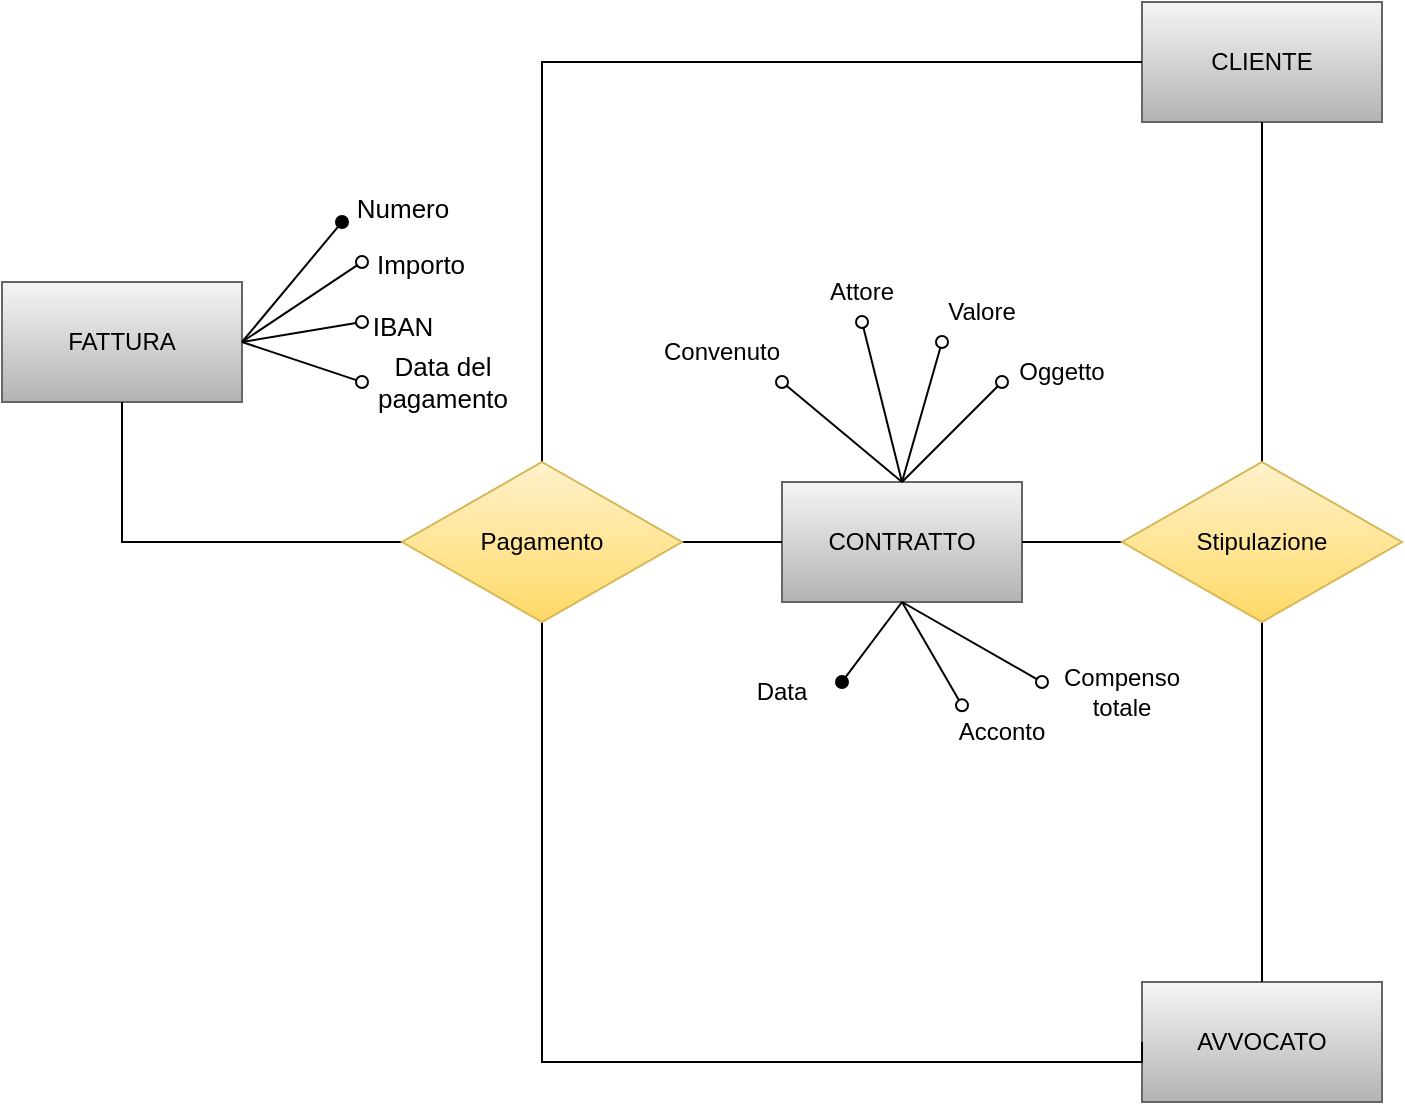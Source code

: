 <mxfile version="15.7.3" type="device"><diagram id="7JpReZ3DSU7yx0W67Wtk" name="Pagina-1"><mxGraphModel dx="788" dy="522" grid="1" gridSize="10" guides="1" tooltips="1" connect="1" arrows="1" fold="1" page="1" pageScale="1" pageWidth="827" pageHeight="1169" math="0" shadow="0"><root><mxCell id="0"/><mxCell id="1" parent="0"/><mxCell id="-7ZVjpfngnRFh_K5jQcc-1" value="CLIENTE" style="rounded=0;whiteSpace=wrap;html=1;fillColor=#f5f5f5;strokeColor=#666666;gradientColor=#b3b3b3;" vertex="1" parent="1"><mxGeometry x="610" y="330" width="120" height="60" as="geometry"/></mxCell><mxCell id="-7ZVjpfngnRFh_K5jQcc-2" value="CONTRATTO" style="rounded=0;whiteSpace=wrap;html=1;fillColor=#f5f5f5;gradientColor=#b3b3b3;strokeColor=#666666;" vertex="1" parent="1"><mxGeometry x="430" y="570" width="120" height="60" as="geometry"/></mxCell><mxCell id="-7ZVjpfngnRFh_K5jQcc-3" value="AVVOCATO" style="rounded=0;whiteSpace=wrap;html=1;fillColor=#f5f5f5;gradientColor=#b3b3b3;strokeColor=#666666;" vertex="1" parent="1"><mxGeometry x="610" y="820" width="120" height="60" as="geometry"/></mxCell><mxCell id="-7ZVjpfngnRFh_K5jQcc-4" value="FATTURA" style="rounded=0;whiteSpace=wrap;html=1;fillColor=#f5f5f5;gradientColor=#b3b3b3;strokeColor=#666666;" vertex="1" parent="1"><mxGeometry x="40" y="470" width="120" height="60" as="geometry"/></mxCell><mxCell id="-7ZVjpfngnRFh_K5jQcc-5" value="" style="edgeStyle=orthogonalEdgeStyle;rounded=0;orthogonalLoop=1;jettySize=auto;html=1;startArrow=none;startFill=0;endArrow=none;endFill=0;" edge="1" parent="1" source="-7ZVjpfngnRFh_K5jQcc-8" target="-7ZVjpfngnRFh_K5jQcc-3"><mxGeometry relative="1" as="geometry"/></mxCell><mxCell id="-7ZVjpfngnRFh_K5jQcc-6" value="" style="edgeStyle=orthogonalEdgeStyle;rounded=0;orthogonalLoop=1;jettySize=auto;html=1;startArrow=none;startFill=0;endArrow=none;endFill=0;" edge="1" parent="1" source="-7ZVjpfngnRFh_K5jQcc-8" target="-7ZVjpfngnRFh_K5jQcc-1"><mxGeometry relative="1" as="geometry"/></mxCell><mxCell id="-7ZVjpfngnRFh_K5jQcc-7" value="" style="edgeStyle=orthogonalEdgeStyle;rounded=0;orthogonalLoop=1;jettySize=auto;html=1;startArrow=none;startFill=0;endArrow=none;endFill=0;" edge="1" parent="1" source="-7ZVjpfngnRFh_K5jQcc-8" target="-7ZVjpfngnRFh_K5jQcc-2"><mxGeometry relative="1" as="geometry"/></mxCell><mxCell id="-7ZVjpfngnRFh_K5jQcc-8" value="Stipulazione" style="rhombus;whiteSpace=wrap;html=1;fillColor=#fff2cc;gradientColor=#ffd966;strokeColor=#d6b656;" vertex="1" parent="1"><mxGeometry x="600" y="560" width="140" height="80" as="geometry"/></mxCell><mxCell id="-7ZVjpfngnRFh_K5jQcc-9" value="" style="edgeStyle=orthogonalEdgeStyle;rounded=0;orthogonalLoop=1;jettySize=auto;html=1;startArrow=none;startFill=0;endArrow=none;endFill=0;" edge="1" parent="1" source="-7ZVjpfngnRFh_K5jQcc-13" target="-7ZVjpfngnRFh_K5jQcc-2"><mxGeometry relative="1" as="geometry"><Array as="points"><mxPoint x="390" y="600"/><mxPoint x="390" y="600"/></Array></mxGeometry></mxCell><mxCell id="-7ZVjpfngnRFh_K5jQcc-10" value="" style="edgeStyle=orthogonalEdgeStyle;rounded=0;orthogonalLoop=1;jettySize=auto;html=1;startArrow=none;startFill=0;endArrow=none;endFill=0;" edge="1" parent="1" source="-7ZVjpfngnRFh_K5jQcc-13" target="-7ZVjpfngnRFh_K5jQcc-4"><mxGeometry relative="1" as="geometry"/></mxCell><mxCell id="-7ZVjpfngnRFh_K5jQcc-11" value="" style="edgeStyle=orthogonalEdgeStyle;rounded=0;orthogonalLoop=1;jettySize=auto;html=1;startArrow=none;startFill=0;endArrow=none;endFill=0;entryX=0;entryY=0.5;entryDx=0;entryDy=0;" edge="1" parent="1" source="-7ZVjpfngnRFh_K5jQcc-13" target="-7ZVjpfngnRFh_K5jQcc-1"><mxGeometry relative="1" as="geometry"><mxPoint x="640" y="660" as="targetPoint"/><Array as="points"><mxPoint x="310" y="360"/></Array></mxGeometry></mxCell><mxCell id="-7ZVjpfngnRFh_K5jQcc-12" style="edgeStyle=orthogonalEdgeStyle;rounded=0;orthogonalLoop=1;jettySize=auto;html=1;startArrow=none;startFill=0;endArrow=none;endFill=0;entryX=0;entryY=0.5;entryDx=0;entryDy=0;" edge="1" parent="1" source="-7ZVjpfngnRFh_K5jQcc-13" target="-7ZVjpfngnRFh_K5jQcc-3"><mxGeometry relative="1" as="geometry"><mxPoint x="280" y="500" as="targetPoint"/><Array as="points"><mxPoint x="310" y="860"/><mxPoint x="610" y="860"/></Array></mxGeometry></mxCell><mxCell id="-7ZVjpfngnRFh_K5jQcc-13" value="Pagamento" style="rhombus;whiteSpace=wrap;html=1;fillColor=#fff2cc;gradientColor=#ffd966;strokeColor=#d6b656;" vertex="1" parent="1"><mxGeometry x="240" y="560" width="140" height="80" as="geometry"/></mxCell><mxCell id="-7ZVjpfngnRFh_K5jQcc-14" value="" style="endArrow=oval;html=1;rounded=0;endFill=1;exitX=1;exitY=0.5;exitDx=0;exitDy=0;" edge="1" parent="1"><mxGeometry width="50" height="50" relative="1" as="geometry"><mxPoint x="160" y="500" as="sourcePoint"/><mxPoint x="210" y="440" as="targetPoint"/></mxGeometry></mxCell><mxCell id="-7ZVjpfngnRFh_K5jQcc-15" value="&lt;font style=&quot;font-size: 13px&quot;&gt;Numero&lt;br&gt;&lt;/font&gt;" style="edgeLabel;html=1;align=center;verticalAlign=middle;resizable=0;points=[];" vertex="1" connectable="0" parent="-7ZVjpfngnRFh_K5jQcc-14"><mxGeometry x="0.58" y="2" relative="1" as="geometry"><mxPoint x="42" y="-19" as="offset"/></mxGeometry></mxCell><mxCell id="-7ZVjpfngnRFh_K5jQcc-16" value="" style="endArrow=oval;html=1;rounded=0;fontSize=13;endFill=0;" edge="1" parent="1"><mxGeometry width="50" height="50" relative="1" as="geometry"><mxPoint x="160" y="500" as="sourcePoint"/><mxPoint x="220" y="490" as="targetPoint"/></mxGeometry></mxCell><mxCell id="-7ZVjpfngnRFh_K5jQcc-17" value="IBAN" style="edgeLabel;html=1;align=center;verticalAlign=middle;resizable=0;points=[];fontSize=13;" vertex="1" connectable="0" parent="-7ZVjpfngnRFh_K5jQcc-16"><mxGeometry x="0.346" y="2" relative="1" as="geometry"><mxPoint x="40" as="offset"/></mxGeometry></mxCell><mxCell id="-7ZVjpfngnRFh_K5jQcc-18" value="" style="endArrow=oval;html=1;rounded=0;fontSize=13;endFill=0;" edge="1" parent="1"><mxGeometry width="50" height="50" relative="1" as="geometry"><mxPoint x="160" y="500" as="sourcePoint"/><mxPoint x="220" y="520" as="targetPoint"/></mxGeometry></mxCell><mxCell id="-7ZVjpfngnRFh_K5jQcc-19" value="Data del&lt;br&gt;pagamento" style="edgeLabel;html=1;align=center;verticalAlign=middle;resizable=0;points=[];fontSize=13;" vertex="1" connectable="0" parent="-7ZVjpfngnRFh_K5jQcc-18"><mxGeometry x="0.346" y="2" relative="1" as="geometry"><mxPoint x="59" y="8" as="offset"/></mxGeometry></mxCell><mxCell id="-7ZVjpfngnRFh_K5jQcc-20" value="" style="endArrow=oval;html=1;rounded=0;fontSize=13;endFill=0;" edge="1" parent="1"><mxGeometry width="50" height="50" relative="1" as="geometry"><mxPoint x="160" y="500" as="sourcePoint"/><mxPoint x="220" y="460" as="targetPoint"/></mxGeometry></mxCell><mxCell id="-7ZVjpfngnRFh_K5jQcc-21" value="Importo" style="edgeLabel;html=1;align=center;verticalAlign=middle;resizable=0;points=[];fontSize=13;" vertex="1" connectable="0" parent="-7ZVjpfngnRFh_K5jQcc-20"><mxGeometry x="0.346" y="2" relative="1" as="geometry"><mxPoint x="50" y="-11" as="offset"/></mxGeometry></mxCell><mxCell id="-7ZVjpfngnRFh_K5jQcc-38" value="" style="endArrow=oval;html=1;rounded=0;endFill=0;" edge="1" parent="1"><mxGeometry width="50" height="50" relative="1" as="geometry"><mxPoint x="490" y="570" as="sourcePoint"/><mxPoint x="540" y="520" as="targetPoint"/></mxGeometry></mxCell><mxCell id="-7ZVjpfngnRFh_K5jQcc-39" value="Oggetto" style="text;html=1;strokeColor=none;fillColor=none;align=center;verticalAlign=middle;whiteSpace=wrap;rounded=0;" vertex="1" parent="1"><mxGeometry x="540" y="500" width="60" height="30" as="geometry"/></mxCell><mxCell id="-7ZVjpfngnRFh_K5jQcc-40" value="" style="endArrow=oval;html=1;rounded=0;endFill=0;exitX=0.5;exitY=0;exitDx=0;exitDy=0;" edge="1" parent="1" source="-7ZVjpfngnRFh_K5jQcc-2"><mxGeometry width="50" height="50" relative="1" as="geometry"><mxPoint x="510" y="230" as="sourcePoint"/><mxPoint x="510" y="500" as="targetPoint"/></mxGeometry></mxCell><mxCell id="-7ZVjpfngnRFh_K5jQcc-41" value="Valore" style="text;html=1;strokeColor=none;fillColor=none;align=center;verticalAlign=middle;whiteSpace=wrap;rounded=0;" vertex="1" parent="1"><mxGeometry x="500" y="470" width="60" height="30" as="geometry"/></mxCell><mxCell id="-7ZVjpfngnRFh_K5jQcc-42" value="" style="endArrow=oval;html=1;rounded=0;endFill=0;exitX=0.5;exitY=0;exitDx=0;exitDy=0;" edge="1" parent="1" source="-7ZVjpfngnRFh_K5jQcc-2"><mxGeometry width="50" height="50" relative="1" as="geometry"><mxPoint x="510" y="230" as="sourcePoint"/><mxPoint x="470" y="490" as="targetPoint"/></mxGeometry></mxCell><mxCell id="-7ZVjpfngnRFh_K5jQcc-43" value="Attore" style="text;html=1;strokeColor=none;fillColor=none;align=center;verticalAlign=middle;whiteSpace=wrap;rounded=0;" vertex="1" parent="1"><mxGeometry x="440" y="460" width="60" height="30" as="geometry"/></mxCell><mxCell id="-7ZVjpfngnRFh_K5jQcc-44" value="" style="endArrow=oval;html=1;rounded=0;endFill=0;exitX=0.5;exitY=0;exitDx=0;exitDy=0;" edge="1" parent="1" source="-7ZVjpfngnRFh_K5jQcc-2"><mxGeometry width="50" height="50" relative="1" as="geometry"><mxPoint x="510" y="230" as="sourcePoint"/><mxPoint x="430" y="520" as="targetPoint"/></mxGeometry></mxCell><mxCell id="-7ZVjpfngnRFh_K5jQcc-45" value="Convenuto" style="text;html=1;strokeColor=none;fillColor=none;align=center;verticalAlign=middle;whiteSpace=wrap;rounded=0;" vertex="1" parent="1"><mxGeometry x="370" y="490" width="60" height="30" as="geometry"/></mxCell><mxCell id="-7ZVjpfngnRFh_K5jQcc-46" value="" style="endArrow=oval;html=1;rounded=0;endFill=0;exitX=0.5;exitY=1;exitDx=0;exitDy=0;" edge="1" parent="1" source="-7ZVjpfngnRFh_K5jQcc-2"><mxGeometry width="50" height="50" relative="1" as="geometry"><mxPoint x="390" y="230" as="sourcePoint"/><mxPoint x="560" y="670" as="targetPoint"/></mxGeometry></mxCell><mxCell id="-7ZVjpfngnRFh_K5jQcc-47" value="Compenso&lt;br&gt;totale" style="text;html=1;strokeColor=none;fillColor=none;align=center;verticalAlign=middle;whiteSpace=wrap;rounded=0;" vertex="1" parent="1"><mxGeometry x="570" y="660" width="60" height="30" as="geometry"/></mxCell><mxCell id="-7ZVjpfngnRFh_K5jQcc-48" value="" style="endArrow=oval;html=1;rounded=0;endFill=0;exitX=0.5;exitY=1;exitDx=0;exitDy=0;" edge="1" parent="1" source="-7ZVjpfngnRFh_K5jQcc-2"><mxGeometry width="50" height="50" relative="1" as="geometry"><mxPoint x="390" y="230" as="sourcePoint"/><mxPoint x="520" y="681.667" as="targetPoint"/></mxGeometry></mxCell><mxCell id="-7ZVjpfngnRFh_K5jQcc-49" value="Acconto" style="text;html=1;strokeColor=none;fillColor=none;align=center;verticalAlign=middle;whiteSpace=wrap;rounded=0;" vertex="1" parent="1"><mxGeometry x="510" y="680" width="60" height="30" as="geometry"/></mxCell><mxCell id="-7ZVjpfngnRFh_K5jQcc-50" value="" style="endArrow=oval;html=1;rounded=0;endFill=1;exitX=0.5;exitY=1;exitDx=0;exitDy=0;" edge="1" parent="1" source="-7ZVjpfngnRFh_K5jQcc-2"><mxGeometry width="50" height="50" relative="1" as="geometry"><mxPoint x="390" y="230" as="sourcePoint"/><mxPoint x="460" y="670" as="targetPoint"/></mxGeometry></mxCell><mxCell id="-7ZVjpfngnRFh_K5jQcc-51" value="Data" style="text;html=1;strokeColor=none;fillColor=none;align=center;verticalAlign=middle;whiteSpace=wrap;rounded=0;" vertex="1" parent="1"><mxGeometry x="400" y="660" width="60" height="30" as="geometry"/></mxCell></root></mxGraphModel></diagram></mxfile>
